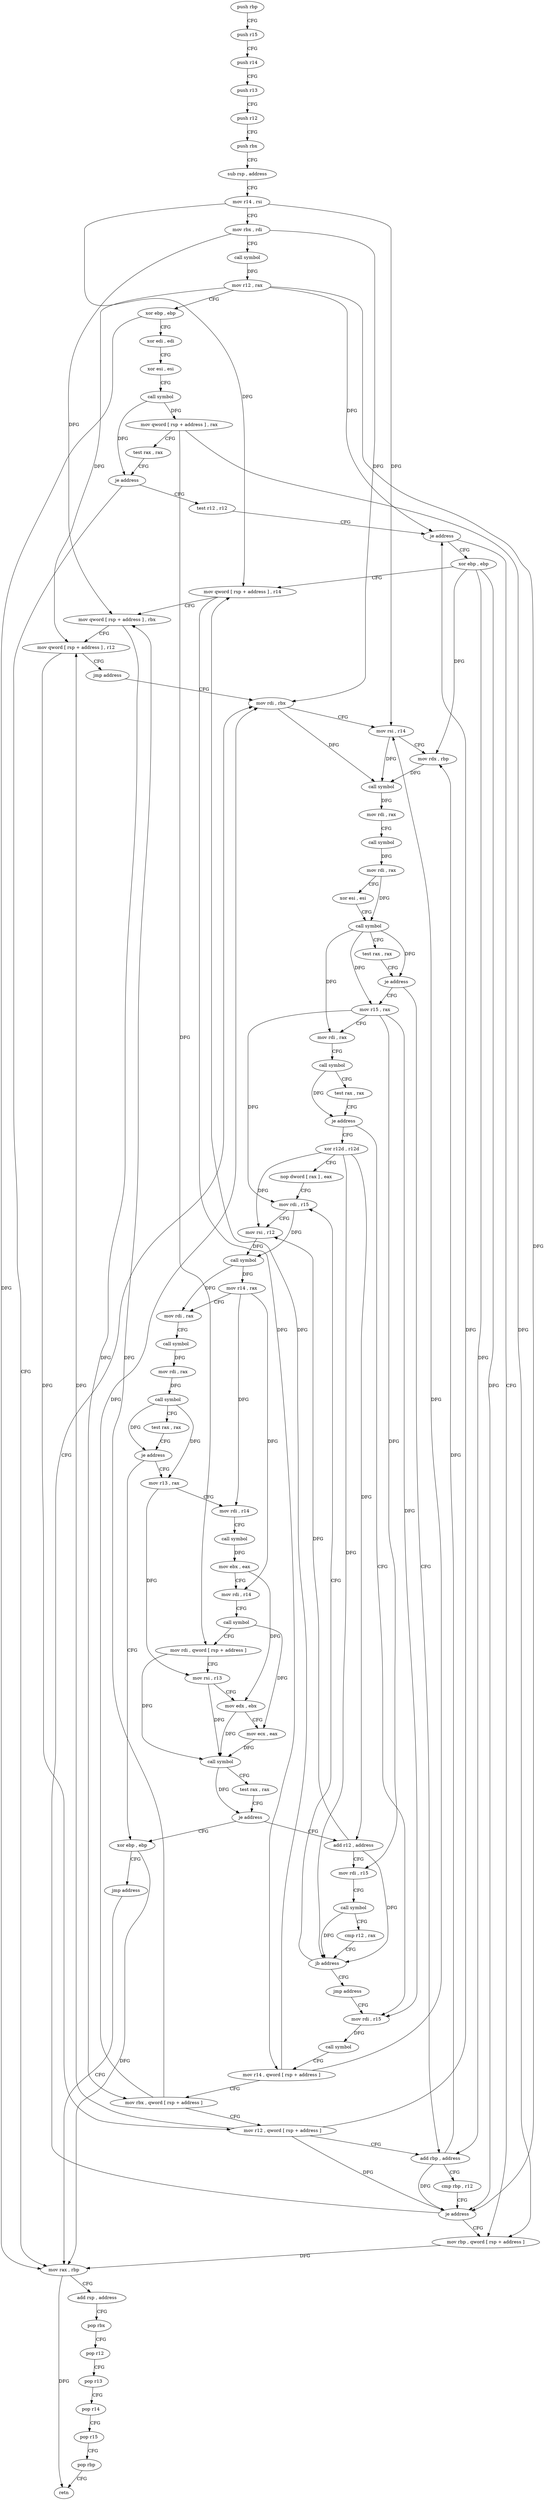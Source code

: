 digraph "func" {
"115776" [label = "push rbp" ]
"115777" [label = "push r15" ]
"115779" [label = "push r14" ]
"115781" [label = "push r13" ]
"115783" [label = "push r12" ]
"115785" [label = "push rbx" ]
"115786" [label = "sub rsp , address" ]
"115790" [label = "mov r14 , rsi" ]
"115793" [label = "mov rbx , rdi" ]
"115796" [label = "call symbol" ]
"115801" [label = "mov r12 , rax" ]
"115804" [label = "xor ebp , ebp" ]
"115806" [label = "xor edi , edi" ]
"115808" [label = "xor esi , esi" ]
"115810" [label = "call symbol" ]
"115815" [label = "mov qword [ rsp + address ] , rax" ]
"115820" [label = "test rax , rax" ]
"115823" [label = "je address" ]
"116077" [label = "mov rax , rbp" ]
"115829" [label = "test r12 , r12" ]
"116080" [label = "add rsp , address" ]
"116084" [label = "pop rbx" ]
"116085" [label = "pop r12" ]
"116087" [label = "pop r13" ]
"116089" [label = "pop r14" ]
"116091" [label = "pop r15" ]
"116093" [label = "pop rbp" ]
"116094" [label = "retn" ]
"115832" [label = "je address" ]
"116072" [label = "mov rbp , qword [ rsp + address ]" ]
"115838" [label = "xor ebp , ebp" ]
"115840" [label = "mov qword [ rsp + address ] , r14" ]
"115845" [label = "mov qword [ rsp + address ] , rbx" ]
"115850" [label = "mov qword [ rsp + address ] , r12" ]
"115855" [label = "jmp address" ]
"115908" [label = "mov rdi , rbx" ]
"115911" [label = "mov rsi , r14" ]
"115914" [label = "mov rdx , rbp" ]
"115917" [label = "call symbol" ]
"115922" [label = "mov rdi , rax" ]
"115925" [label = "call symbol" ]
"115930" [label = "mov rdi , rax" ]
"115933" [label = "xor esi , esi" ]
"115935" [label = "call symbol" ]
"115940" [label = "test rax , rax" ]
"115943" [label = "je address" ]
"115895" [label = "add rbp , address" ]
"115945" [label = "mov r15 , rax" ]
"115899" [label = "cmp rbp , r12" ]
"115902" [label = "je address" ]
"115948" [label = "mov rdi , rax" ]
"115951" [label = "call symbol" ]
"115956" [label = "test rax , rax" ]
"115959" [label = "je address" ]
"115872" [label = "mov rdi , r15" ]
"115961" [label = "xor r12d , r12d" ]
"115875" [label = "call symbol" ]
"115880" [label = "mov r14 , qword [ rsp + address ]" ]
"115885" [label = "mov rbx , qword [ rsp + address ]" ]
"115890" [label = "mov r12 , qword [ rsp + address ]" ]
"115964" [label = "nop dword [ rax ] , eax" ]
"115968" [label = "mov rdi , r15" ]
"116068" [label = "xor ebp , ebp" ]
"116070" [label = "jmp address" ]
"116003" [label = "mov r13 , rax" ]
"116006" [label = "mov rdi , r14" ]
"116009" [label = "call symbol" ]
"116014" [label = "mov ebx , eax" ]
"116016" [label = "mov rdi , r14" ]
"116019" [label = "call symbol" ]
"116024" [label = "mov rdi , qword [ rsp + address ]" ]
"116029" [label = "mov rsi , r13" ]
"116032" [label = "mov edx , ebx" ]
"116034" [label = "mov ecx , eax" ]
"116036" [label = "call symbol" ]
"116041" [label = "test rax , rax" ]
"116044" [label = "je address" ]
"116046" [label = "add r12 , address" ]
"116050" [label = "mov rdi , r15" ]
"116053" [label = "call symbol" ]
"116058" [label = "cmp r12 , rax" ]
"116061" [label = "jb address" ]
"116063" [label = "jmp address" ]
"115971" [label = "mov rsi , r12" ]
"115974" [label = "call symbol" ]
"115979" [label = "mov r14 , rax" ]
"115982" [label = "mov rdi , rax" ]
"115985" [label = "call symbol" ]
"115990" [label = "mov rdi , rax" ]
"115993" [label = "call symbol" ]
"115998" [label = "test rax , rax" ]
"116001" [label = "je address" ]
"115776" -> "115777" [ label = "CFG" ]
"115777" -> "115779" [ label = "CFG" ]
"115779" -> "115781" [ label = "CFG" ]
"115781" -> "115783" [ label = "CFG" ]
"115783" -> "115785" [ label = "CFG" ]
"115785" -> "115786" [ label = "CFG" ]
"115786" -> "115790" [ label = "CFG" ]
"115790" -> "115793" [ label = "CFG" ]
"115790" -> "115840" [ label = "DFG" ]
"115790" -> "115911" [ label = "DFG" ]
"115793" -> "115796" [ label = "CFG" ]
"115793" -> "115845" [ label = "DFG" ]
"115793" -> "115908" [ label = "DFG" ]
"115796" -> "115801" [ label = "DFG" ]
"115801" -> "115804" [ label = "CFG" ]
"115801" -> "115832" [ label = "DFG" ]
"115801" -> "115850" [ label = "DFG" ]
"115801" -> "115902" [ label = "DFG" ]
"115804" -> "115806" [ label = "CFG" ]
"115804" -> "116077" [ label = "DFG" ]
"115806" -> "115808" [ label = "CFG" ]
"115808" -> "115810" [ label = "CFG" ]
"115810" -> "115815" [ label = "DFG" ]
"115810" -> "115823" [ label = "DFG" ]
"115815" -> "115820" [ label = "CFG" ]
"115815" -> "116072" [ label = "DFG" ]
"115815" -> "116024" [ label = "DFG" ]
"115820" -> "115823" [ label = "CFG" ]
"115823" -> "116077" [ label = "CFG" ]
"115823" -> "115829" [ label = "CFG" ]
"116077" -> "116080" [ label = "CFG" ]
"116077" -> "116094" [ label = "DFG" ]
"115829" -> "115832" [ label = "CFG" ]
"116080" -> "116084" [ label = "CFG" ]
"116084" -> "116085" [ label = "CFG" ]
"116085" -> "116087" [ label = "CFG" ]
"116087" -> "116089" [ label = "CFG" ]
"116089" -> "116091" [ label = "CFG" ]
"116091" -> "116093" [ label = "CFG" ]
"116093" -> "116094" [ label = "CFG" ]
"115832" -> "116072" [ label = "CFG" ]
"115832" -> "115838" [ label = "CFG" ]
"116072" -> "116077" [ label = "DFG" ]
"115838" -> "115840" [ label = "CFG" ]
"115838" -> "115914" [ label = "DFG" ]
"115838" -> "115895" [ label = "DFG" ]
"115838" -> "115902" [ label = "DFG" ]
"115840" -> "115845" [ label = "CFG" ]
"115840" -> "115880" [ label = "DFG" ]
"115845" -> "115850" [ label = "CFG" ]
"115845" -> "115885" [ label = "DFG" ]
"115850" -> "115855" [ label = "CFG" ]
"115850" -> "115890" [ label = "DFG" ]
"115855" -> "115908" [ label = "CFG" ]
"115908" -> "115911" [ label = "CFG" ]
"115908" -> "115917" [ label = "DFG" ]
"115911" -> "115914" [ label = "CFG" ]
"115911" -> "115917" [ label = "DFG" ]
"115914" -> "115917" [ label = "DFG" ]
"115917" -> "115922" [ label = "DFG" ]
"115922" -> "115925" [ label = "CFG" ]
"115925" -> "115930" [ label = "DFG" ]
"115930" -> "115933" [ label = "CFG" ]
"115930" -> "115935" [ label = "DFG" ]
"115933" -> "115935" [ label = "CFG" ]
"115935" -> "115940" [ label = "CFG" ]
"115935" -> "115943" [ label = "DFG" ]
"115935" -> "115945" [ label = "DFG" ]
"115935" -> "115948" [ label = "DFG" ]
"115940" -> "115943" [ label = "CFG" ]
"115943" -> "115895" [ label = "CFG" ]
"115943" -> "115945" [ label = "CFG" ]
"115895" -> "115899" [ label = "CFG" ]
"115895" -> "115914" [ label = "DFG" ]
"115895" -> "115902" [ label = "DFG" ]
"115945" -> "115948" [ label = "CFG" ]
"115945" -> "115872" [ label = "DFG" ]
"115945" -> "115968" [ label = "DFG" ]
"115945" -> "116050" [ label = "DFG" ]
"115899" -> "115902" [ label = "CFG" ]
"115902" -> "116072" [ label = "CFG" ]
"115902" -> "115908" [ label = "CFG" ]
"115948" -> "115951" [ label = "CFG" ]
"115951" -> "115956" [ label = "CFG" ]
"115951" -> "115959" [ label = "DFG" ]
"115956" -> "115959" [ label = "CFG" ]
"115959" -> "115872" [ label = "CFG" ]
"115959" -> "115961" [ label = "CFG" ]
"115872" -> "115875" [ label = "DFG" ]
"115961" -> "115964" [ label = "CFG" ]
"115961" -> "115971" [ label = "DFG" ]
"115961" -> "116046" [ label = "DFG" ]
"115961" -> "116061" [ label = "DFG" ]
"115875" -> "115880" [ label = "CFG" ]
"115880" -> "115885" [ label = "CFG" ]
"115880" -> "115840" [ label = "DFG" ]
"115880" -> "115911" [ label = "DFG" ]
"115885" -> "115890" [ label = "CFG" ]
"115885" -> "115845" [ label = "DFG" ]
"115885" -> "115908" [ label = "DFG" ]
"115890" -> "115895" [ label = "CFG" ]
"115890" -> "115832" [ label = "DFG" ]
"115890" -> "115850" [ label = "DFG" ]
"115890" -> "115902" [ label = "DFG" ]
"115964" -> "115968" [ label = "CFG" ]
"115968" -> "115971" [ label = "CFG" ]
"115968" -> "115974" [ label = "DFG" ]
"116068" -> "116070" [ label = "CFG" ]
"116068" -> "116077" [ label = "DFG" ]
"116070" -> "116077" [ label = "CFG" ]
"116003" -> "116006" [ label = "CFG" ]
"116003" -> "116029" [ label = "DFG" ]
"116006" -> "116009" [ label = "CFG" ]
"116009" -> "116014" [ label = "DFG" ]
"116014" -> "116016" [ label = "CFG" ]
"116014" -> "116032" [ label = "DFG" ]
"116016" -> "116019" [ label = "CFG" ]
"116019" -> "116024" [ label = "CFG" ]
"116019" -> "116034" [ label = "DFG" ]
"116024" -> "116029" [ label = "CFG" ]
"116024" -> "116036" [ label = "DFG" ]
"116029" -> "116032" [ label = "CFG" ]
"116029" -> "116036" [ label = "DFG" ]
"116032" -> "116034" [ label = "CFG" ]
"116032" -> "116036" [ label = "DFG" ]
"116034" -> "116036" [ label = "DFG" ]
"116036" -> "116041" [ label = "CFG" ]
"116036" -> "116044" [ label = "DFG" ]
"116041" -> "116044" [ label = "CFG" ]
"116044" -> "116068" [ label = "CFG" ]
"116044" -> "116046" [ label = "CFG" ]
"116046" -> "116050" [ label = "CFG" ]
"116046" -> "115971" [ label = "DFG" ]
"116046" -> "116061" [ label = "DFG" ]
"116050" -> "116053" [ label = "CFG" ]
"116053" -> "116058" [ label = "CFG" ]
"116053" -> "116061" [ label = "DFG" ]
"116058" -> "116061" [ label = "CFG" ]
"116061" -> "115968" [ label = "CFG" ]
"116061" -> "116063" [ label = "CFG" ]
"116063" -> "115872" [ label = "CFG" ]
"115971" -> "115974" [ label = "DFG" ]
"115974" -> "115979" [ label = "DFG" ]
"115974" -> "115982" [ label = "DFG" ]
"115979" -> "115982" [ label = "CFG" ]
"115979" -> "116006" [ label = "DFG" ]
"115979" -> "116016" [ label = "DFG" ]
"115982" -> "115985" [ label = "CFG" ]
"115985" -> "115990" [ label = "DFG" ]
"115990" -> "115993" [ label = "DFG" ]
"115993" -> "115998" [ label = "CFG" ]
"115993" -> "116001" [ label = "DFG" ]
"115993" -> "116003" [ label = "DFG" ]
"115998" -> "116001" [ label = "CFG" ]
"116001" -> "116068" [ label = "CFG" ]
"116001" -> "116003" [ label = "CFG" ]
}

